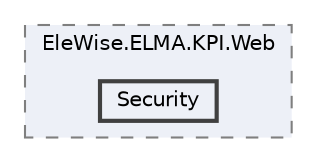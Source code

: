 digraph "Web/Modules/EleWise.ELMA.KPI.Web/Security"
{
 // LATEX_PDF_SIZE
  bgcolor="transparent";
  edge [fontname=Helvetica,fontsize=10,labelfontname=Helvetica,labelfontsize=10];
  node [fontname=Helvetica,fontsize=10,shape=box,height=0.2,width=0.4];
  compound=true
  subgraph clusterdir_b8a3bbf1f972276162a9e7650d9a3def {
    graph [ bgcolor="#edf0f7", pencolor="grey50", label="EleWise.ELMA.KPI.Web", fontname=Helvetica,fontsize=10 style="filled,dashed", URL="dir_b8a3bbf1f972276162a9e7650d9a3def.html",tooltip=""]
  dir_b86e10fa3f27377cdb078556c45b8cad [label="Security", fillcolor="#edf0f7", color="grey25", style="filled,bold", URL="dir_b86e10fa3f27377cdb078556c45b8cad.html",tooltip=""];
  }
}
